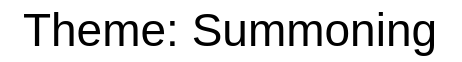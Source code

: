 <mxfile version="24.1.0" type="device">
  <diagram name="Page-1" id="5O9gjdiTqwnhHQsU6E99">
    <mxGraphModel dx="2074" dy="1196" grid="0" gridSize="10" guides="0" tooltips="1" connect="1" arrows="1" fold="1" page="0" pageScale="1" pageWidth="850" pageHeight="1100" math="0" shadow="0">
      <root>
        <mxCell id="0" />
        <mxCell id="1" parent="0" />
        <mxCell id="buJ5L_DoKA7iHr79A3RB-1" value="Theme: Summoning" style="text;html=1;align=center;verticalAlign=middle;whiteSpace=wrap;rounded=0;fontSize=23;" vertex="1" parent="1">
          <mxGeometry x="170" y="190" width="230" height="30" as="geometry" />
        </mxCell>
      </root>
    </mxGraphModel>
  </diagram>
</mxfile>
